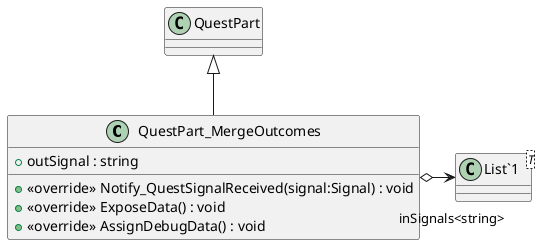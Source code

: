 @startuml
class QuestPart_MergeOutcomes {
    + outSignal : string
    + <<override>> Notify_QuestSignalReceived(signal:Signal) : void
    + <<override>> ExposeData() : void
    + <<override>> AssignDebugData() : void
}
class "List`1"<T> {
}
QuestPart <|-- QuestPart_MergeOutcomes
QuestPart_MergeOutcomes o-> "inSignals<string>" "List`1"
@enduml
